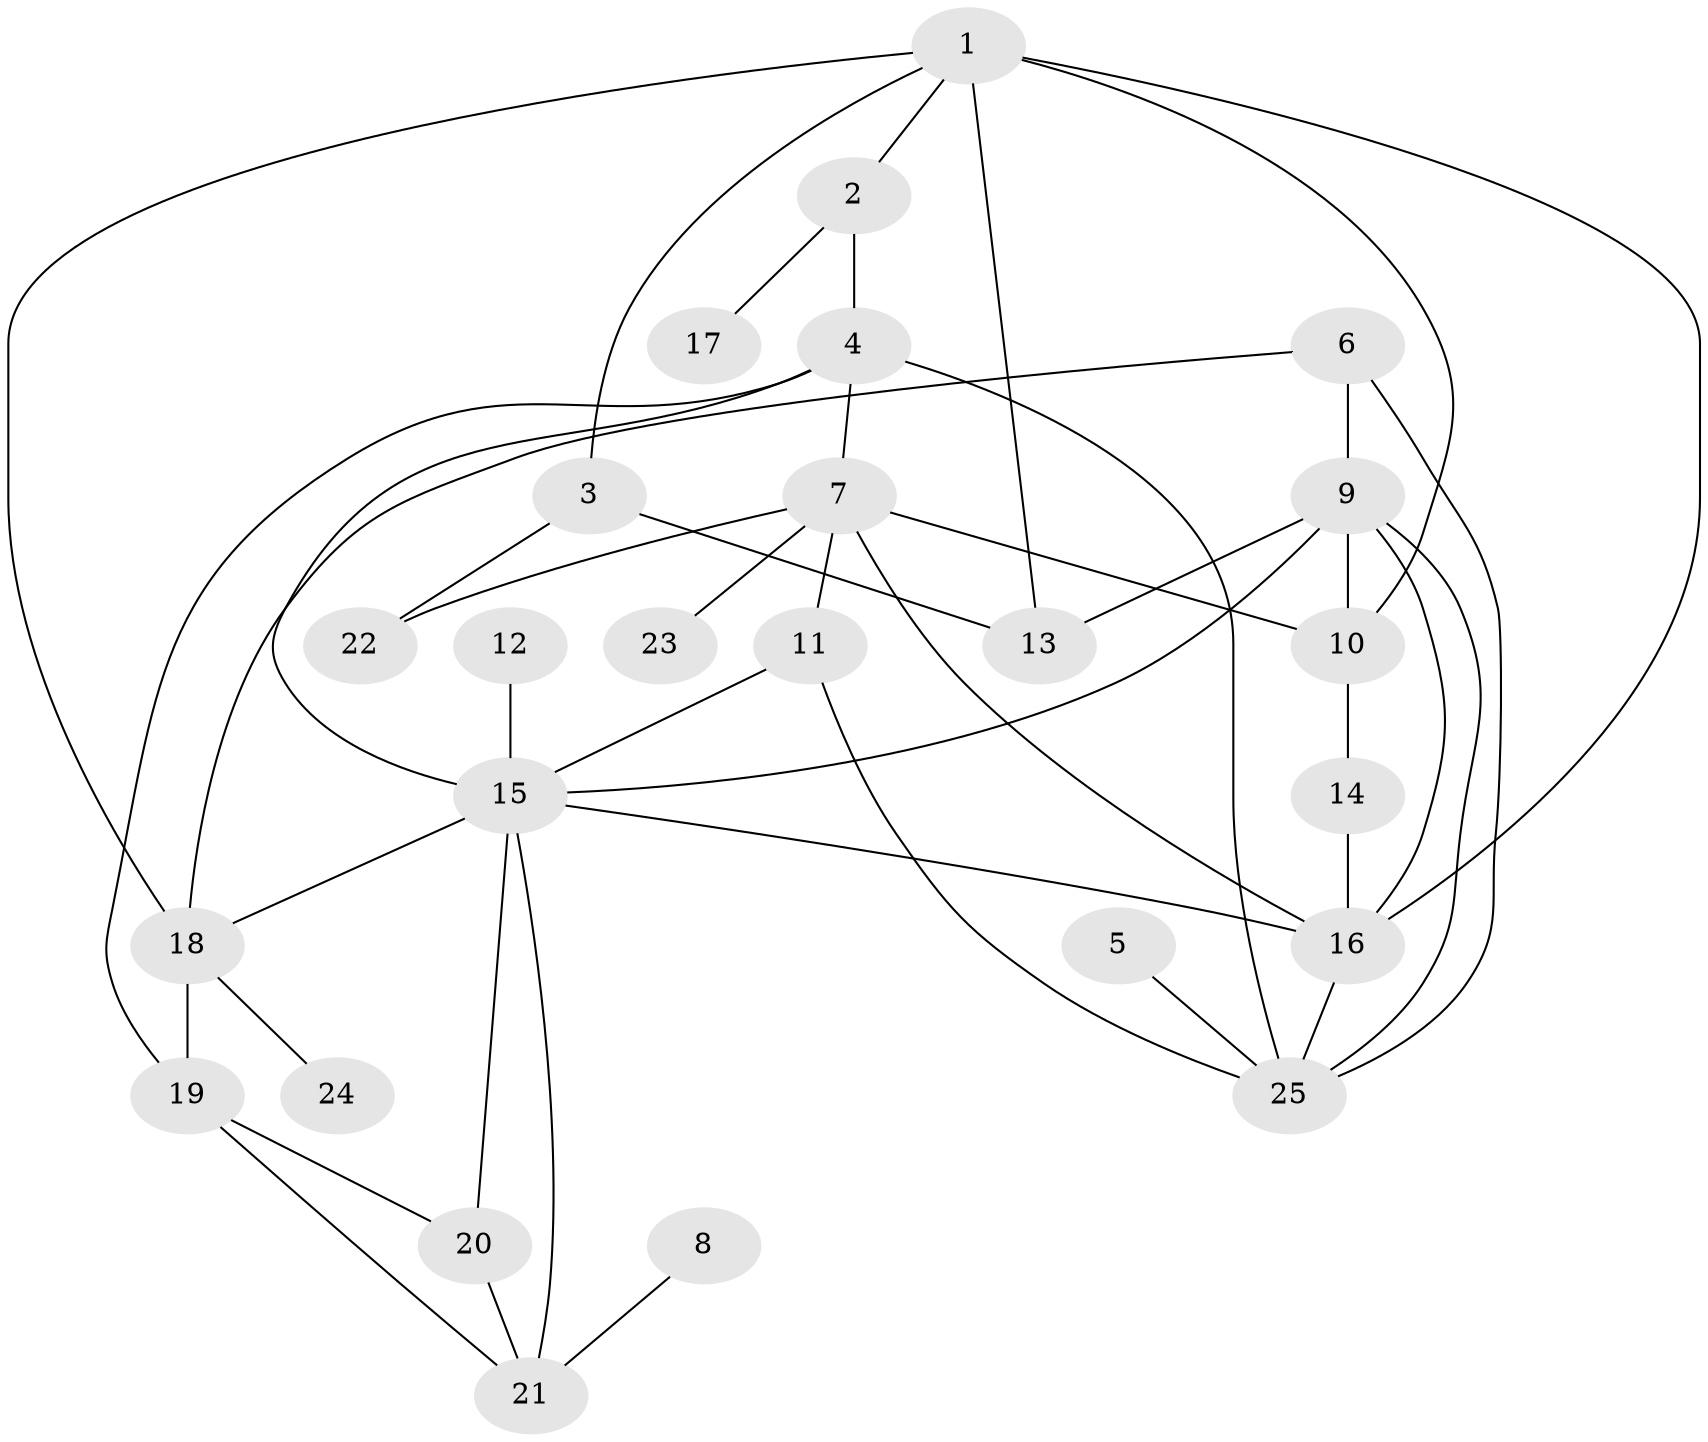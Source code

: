 // original degree distribution, {3: 0.24, 5: 0.06, 2: 0.22, 4: 0.14, 6: 0.04, 7: 0.06, 1: 0.24}
// Generated by graph-tools (version 1.1) at 2025/49/03/09/25 03:49:21]
// undirected, 25 vertices, 44 edges
graph export_dot {
graph [start="1"]
  node [color=gray90,style=filled];
  1;
  2;
  3;
  4;
  5;
  6;
  7;
  8;
  9;
  10;
  11;
  12;
  13;
  14;
  15;
  16;
  17;
  18;
  19;
  20;
  21;
  22;
  23;
  24;
  25;
  1 -- 2 [weight=1.0];
  1 -- 3 [weight=1.0];
  1 -- 10 [weight=1.0];
  1 -- 13 [weight=1.0];
  1 -- 16 [weight=1.0];
  1 -- 18 [weight=1.0];
  2 -- 4 [weight=1.0];
  2 -- 17 [weight=1.0];
  3 -- 13 [weight=1.0];
  3 -- 22 [weight=1.0];
  4 -- 7 [weight=1.0];
  4 -- 15 [weight=1.0];
  4 -- 19 [weight=1.0];
  4 -- 25 [weight=1.0];
  5 -- 25 [weight=1.0];
  6 -- 9 [weight=1.0];
  6 -- 18 [weight=1.0];
  6 -- 25 [weight=1.0];
  7 -- 10 [weight=1.0];
  7 -- 11 [weight=1.0];
  7 -- 16 [weight=1.0];
  7 -- 22 [weight=1.0];
  7 -- 23 [weight=1.0];
  8 -- 21 [weight=1.0];
  9 -- 10 [weight=1.0];
  9 -- 13 [weight=1.0];
  9 -- 15 [weight=1.0];
  9 -- 16 [weight=1.0];
  9 -- 25 [weight=1.0];
  10 -- 14 [weight=1.0];
  11 -- 15 [weight=1.0];
  11 -- 25 [weight=1.0];
  12 -- 15 [weight=1.0];
  14 -- 16 [weight=1.0];
  15 -- 16 [weight=2.0];
  15 -- 18 [weight=1.0];
  15 -- 20 [weight=3.0];
  15 -- 21 [weight=1.0];
  16 -- 25 [weight=1.0];
  18 -- 19 [weight=1.0];
  18 -- 24 [weight=1.0];
  19 -- 20 [weight=1.0];
  19 -- 21 [weight=1.0];
  20 -- 21 [weight=1.0];
}
